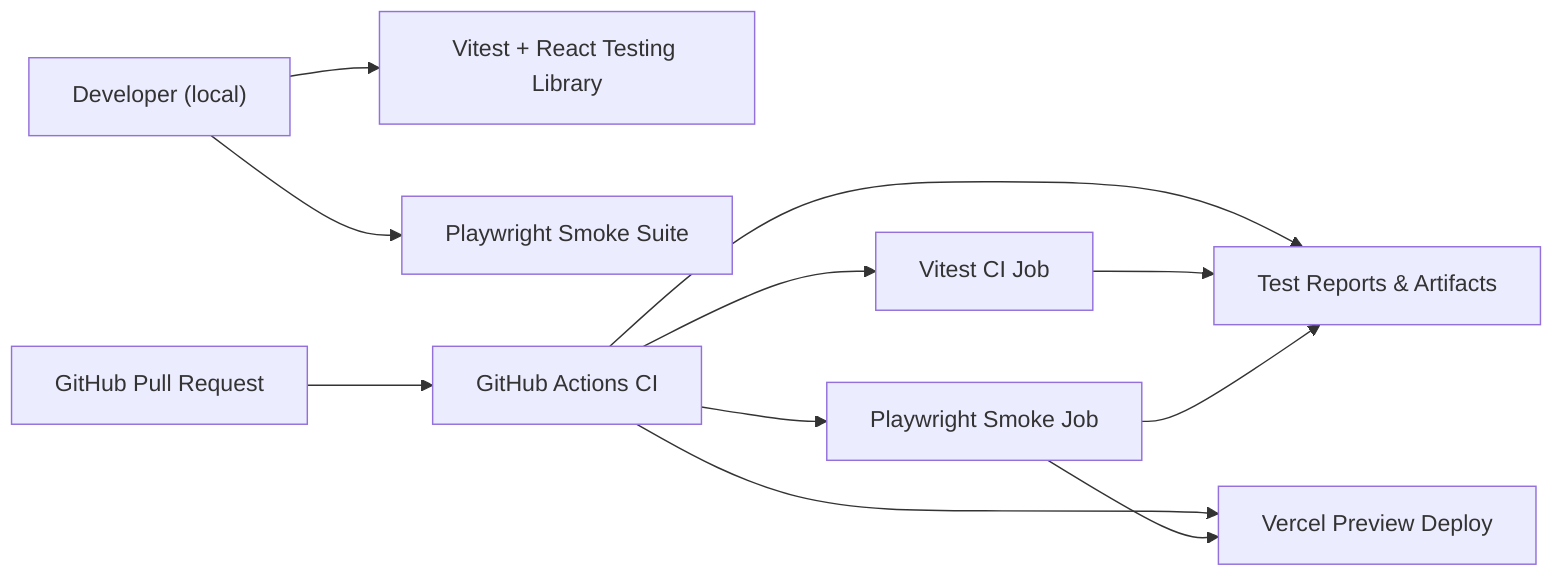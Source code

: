 flowchart LR
    Developer["Developer (local)"] --> Vitest["Vitest + React Testing Library"]
    Developer --> PlaywrightLocal["Playwright Smoke Suite"]
    GitHubPR["GitHub Pull Request"] --> GitHubActions["GitHub Actions CI"]
    GitHubActions --> VitestCI["Vitest CI Job"]
    GitHubActions --> PlaywrightCI["Playwright Smoke Job"]
    GitHubActions --> Reports["Test Reports & Artifacts"]
    GitHubActions --> VercelPreview["Vercel Preview Deploy"]
    PlaywrightCI --> VercelPreview
    VitestCI --> Reports
    PlaywrightCI --> Reports